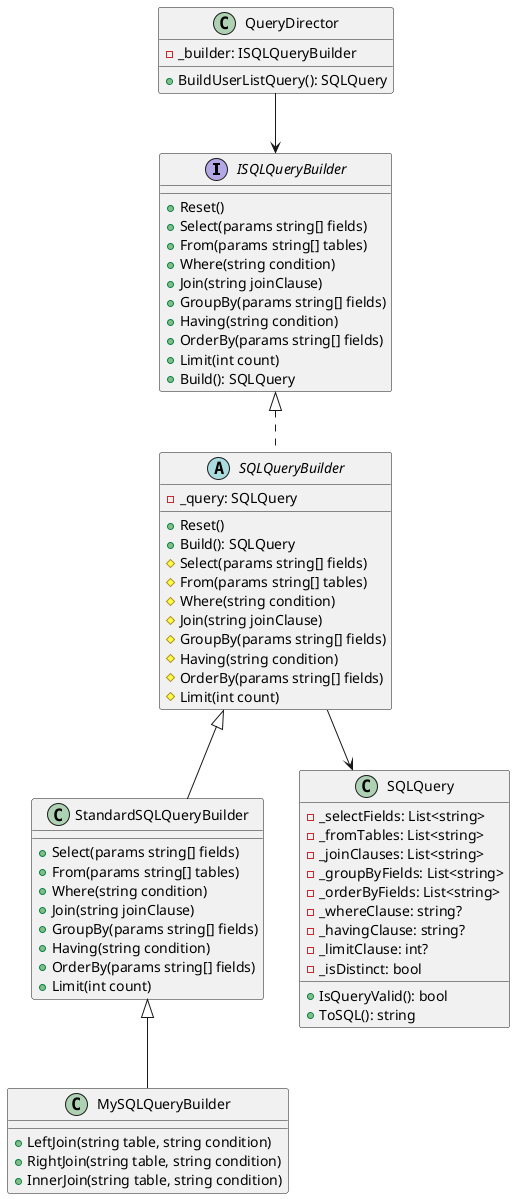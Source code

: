@startuml
interface ISQLQueryBuilder {
    + Reset()
    + Select(params string[] fields)
    + From(params string[] tables)
    + Where(string condition)
    + Join(string joinClause)
    + GroupBy(params string[] fields)
    + Having(string condition)
    + OrderBy(params string[] fields)
    + Limit(int count)
    + Build(): SQLQuery
}

abstract class SQLQueryBuilder {
    - _query: SQLQuery
    + Reset()
    + Build(): SQLQuery
    # Select(params string[] fields)
    # From(params string[] tables)
    # Where(string condition)
    # Join(string joinClause)
    # GroupBy(params string[] fields)
    # Having(string condition)
    # OrderBy(params string[] fields)
    # Limit(int count)
}

class StandardSQLQueryBuilder {
    + Select(params string[] fields)
    + From(params string[] tables)
    + Where(string condition)
    + Join(string joinClause)
    + GroupBy(params string[] fields)
    + Having(string condition)
    + OrderBy(params string[] fields)
    + Limit(int count)
}

class MySQLQueryBuilder {
    + LeftJoin(string table, string condition)
    + RightJoin(string table, string condition)
    + InnerJoin(string table, string condition)
}

class SQLQuery {
    - _selectFields: List<string>
    - _fromTables: List<string>
    - _joinClauses: List<string>
    - _groupByFields: List<string>
    - _orderByFields: List<string>
    - _whereClause: string?
    - _havingClause: string?
    - _limitClause: int?
    - _isDistinct: bool
    + IsQueryValid(): bool
    + ToSQL(): string
}

class QueryDirector {
    - _builder: ISQLQueryBuilder
    + BuildUserListQuery(): SQLQuery
}

ISQLQueryBuilder <|.. SQLQueryBuilder
SQLQueryBuilder <|-- StandardSQLQueryBuilder
StandardSQLQueryBuilder <|-- MySQLQueryBuilder
SQLQueryBuilder --> SQLQuery
QueryDirector --> ISQLQueryBuilder
@enduml